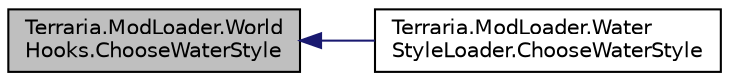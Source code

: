 digraph "Terraria.ModLoader.WorldHooks.ChooseWaterStyle"
{
  edge [fontname="Helvetica",fontsize="10",labelfontname="Helvetica",labelfontsize="10"];
  node [fontname="Helvetica",fontsize="10",shape=record];
  rankdir="LR";
  Node2 [label="Terraria.ModLoader.World\lHooks.ChooseWaterStyle",height=0.2,width=0.4,color="black", fillcolor="grey75", style="filled", fontcolor="black"];
  Node2 -> Node3 [dir="back",color="midnightblue",fontsize="10",style="solid",fontname="Helvetica"];
  Node3 [label="Terraria.ModLoader.Water\lStyleLoader.ChooseWaterStyle",height=0.2,width=0.4,color="black", fillcolor="white", style="filled",URL="$class_terraria_1_1_mod_loader_1_1_water_style_loader.html#a306112e44bb7c3dd458ebf3e9b65e370"];
}
